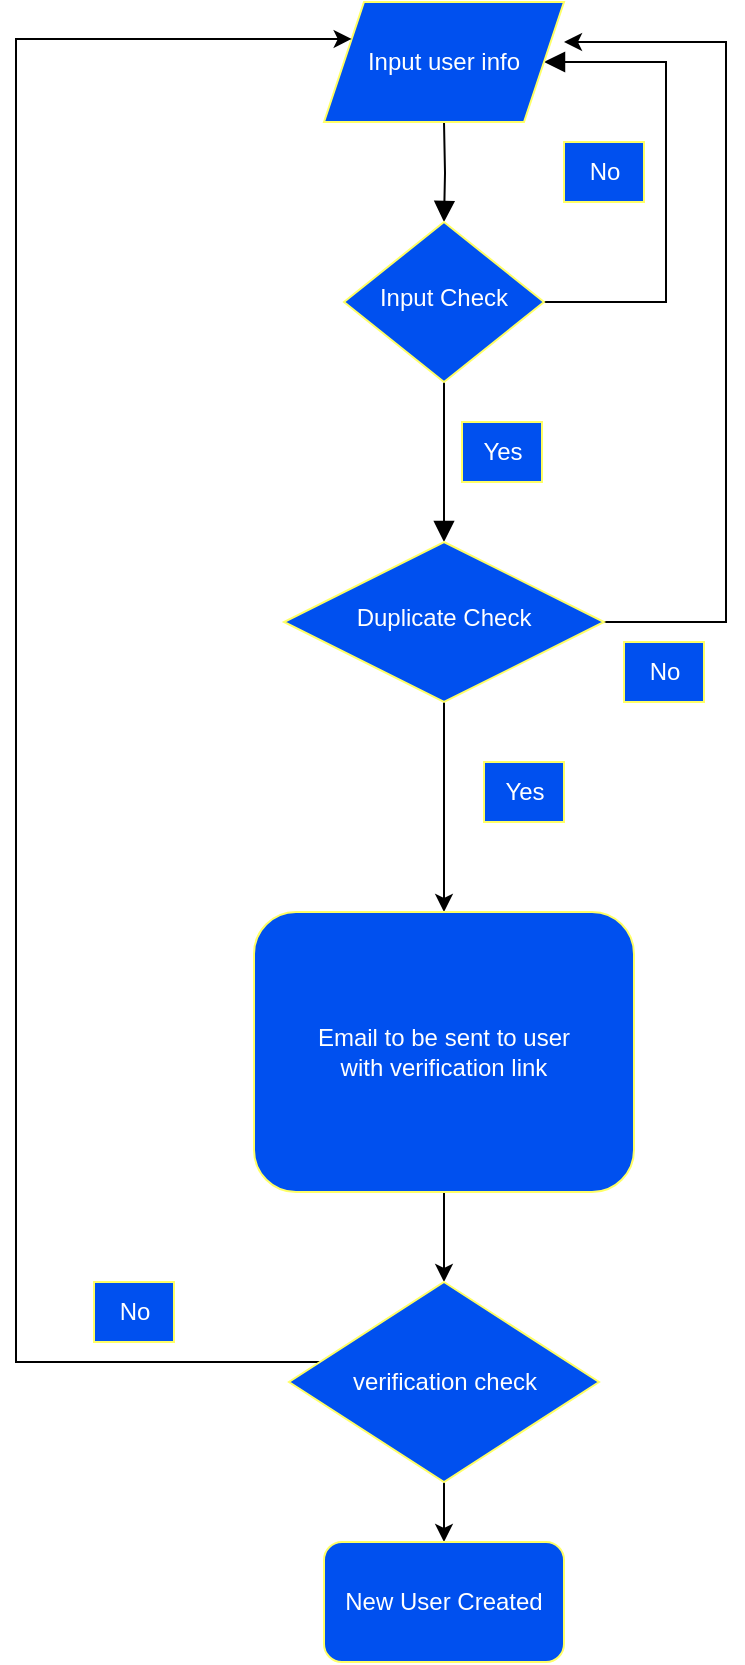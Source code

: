 <mxfile version="21.3.7" type="github">
  <diagram id="C5RBs43oDa-KdzZeNtuy" name="Page-1">
    <mxGraphModel dx="880" dy="452" grid="1" gridSize="10" guides="1" tooltips="1" connect="1" arrows="1" fold="1" page="1" pageScale="1" pageWidth="827" pageHeight="1169" background="none" math="0" shadow="0">
      <root>
        <mxCell id="WIyWlLk6GJQsqaUBKTNV-0" />
        <mxCell id="WIyWlLk6GJQsqaUBKTNV-1" parent="WIyWlLk6GJQsqaUBKTNV-0" />
        <mxCell id="WIyWlLk6GJQsqaUBKTNV-2" value="" style="rounded=0;html=1;jettySize=auto;orthogonalLoop=1;fontSize=11;endArrow=block;endFill=1;endSize=8;strokeWidth=1;shadow=0;labelBackgroundColor=none;edgeStyle=orthogonalEdgeStyle;fillColor=#0050ef;strokeColor=#000000;" parent="WIyWlLk6GJQsqaUBKTNV-1" target="WIyWlLk6GJQsqaUBKTNV-6" edge="1">
          <mxGeometry relative="1" as="geometry">
            <mxPoint x="365" y="160" as="sourcePoint" />
          </mxGeometry>
        </mxCell>
        <mxCell id="WIyWlLk6GJQsqaUBKTNV-4" value="Yes" style="rounded=0;html=1;jettySize=auto;orthogonalLoop=1;fontSize=11;endArrow=block;endFill=1;endSize=8;strokeWidth=1;shadow=0;labelBackgroundColor=none;edgeStyle=orthogonalEdgeStyle;fillColor=#0050ef;strokeColor=#000000;" parent="WIyWlLk6GJQsqaUBKTNV-1" source="WIyWlLk6GJQsqaUBKTNV-6" target="WIyWlLk6GJQsqaUBKTNV-10" edge="1">
          <mxGeometry y="20" relative="1" as="geometry">
            <mxPoint as="offset" />
          </mxGeometry>
        </mxCell>
        <mxCell id="WIyWlLk6GJQsqaUBKTNV-5" value="" style="edgeStyle=orthogonalEdgeStyle;rounded=0;html=1;jettySize=auto;orthogonalLoop=1;fontSize=11;endArrow=block;endFill=1;endSize=8;strokeWidth=1;shadow=0;labelBackgroundColor=none;entryX=1;entryY=0.5;entryDx=0;entryDy=0;fillColor=#0050ef;strokeColor=#000000;" parent="WIyWlLk6GJQsqaUBKTNV-1" source="WIyWlLk6GJQsqaUBKTNV-6" target="vwx101ErvJC0YgzUBZ-5-0" edge="1">
          <mxGeometry y="26" relative="1" as="geometry">
            <mxPoint as="offset" />
            <mxPoint x="475" y="130" as="targetPoint" />
            <Array as="points">
              <mxPoint x="476" y="250" />
              <mxPoint x="476" y="130" />
            </Array>
          </mxGeometry>
        </mxCell>
        <mxCell id="WIyWlLk6GJQsqaUBKTNV-6" value="Input Check" style="rhombus;whiteSpace=wrap;html=1;shadow=0;fontFamily=Helvetica;fontSize=12;align=center;strokeWidth=1;spacing=6;spacingTop=-4;fillColor=#0050ef;fontColor=#ffffff;strokeColor=#FFFF66;" parent="WIyWlLk6GJQsqaUBKTNV-1" vertex="1">
          <mxGeometry x="315" y="210" width="100" height="80" as="geometry" />
        </mxCell>
        <mxCell id="vwx101ErvJC0YgzUBZ-5-3" style="edgeStyle=orthogonalEdgeStyle;rounded=0;orthogonalLoop=1;jettySize=auto;html=1;entryX=0.5;entryY=0;entryDx=0;entryDy=0;fillColor=#0050ef;strokeColor=#000000;" parent="WIyWlLk6GJQsqaUBKTNV-1" source="WIyWlLk6GJQsqaUBKTNV-10" target="WIyWlLk6GJQsqaUBKTNV-11" edge="1">
          <mxGeometry relative="1" as="geometry" />
        </mxCell>
        <mxCell id="vwx101ErvJC0YgzUBZ-5-5" style="edgeStyle=orthogonalEdgeStyle;rounded=0;orthogonalLoop=1;jettySize=auto;html=1;fillColor=#0050ef;strokeColor=#000000;" parent="WIyWlLk6GJQsqaUBKTNV-1" source="WIyWlLk6GJQsqaUBKTNV-10" edge="1">
          <mxGeometry relative="1" as="geometry">
            <mxPoint x="425" y="120" as="targetPoint" />
            <Array as="points">
              <mxPoint x="506" y="410" />
            </Array>
          </mxGeometry>
        </mxCell>
        <mxCell id="WIyWlLk6GJQsqaUBKTNV-10" value="Duplicate Check" style="rhombus;whiteSpace=wrap;html=1;shadow=0;fontFamily=Helvetica;fontSize=12;align=center;strokeWidth=1;spacing=6;spacingTop=-4;fillColor=#0050ef;fontColor=#ffffff;strokeColor=#FFFF66;" parent="WIyWlLk6GJQsqaUBKTNV-1" vertex="1">
          <mxGeometry x="285" y="370" width="160" height="80" as="geometry" />
        </mxCell>
        <mxCell id="vwx101ErvJC0YgzUBZ-5-8" style="edgeStyle=orthogonalEdgeStyle;rounded=0;orthogonalLoop=1;jettySize=auto;html=1;entryX=0.5;entryY=0;entryDx=0;entryDy=0;fillColor=#0050ef;strokeColor=#000000;" parent="WIyWlLk6GJQsqaUBKTNV-1" source="WIyWlLk6GJQsqaUBKTNV-11" target="vwx101ErvJC0YgzUBZ-5-7" edge="1">
          <mxGeometry relative="1" as="geometry" />
        </mxCell>
        <mxCell id="WIyWlLk6GJQsqaUBKTNV-11" value="Email to be sent to user &lt;br&gt;with verification link" style="rounded=1;whiteSpace=wrap;html=1;fontSize=12;glass=0;strokeWidth=1;shadow=0;fillColor=#0050ef;fontColor=#ffffff;strokeColor=#FFFF66;" parent="WIyWlLk6GJQsqaUBKTNV-1" vertex="1">
          <mxGeometry x="270" y="555" width="190" height="140" as="geometry" />
        </mxCell>
        <mxCell id="vwx101ErvJC0YgzUBZ-5-0" value="Input user info" style="shape=parallelogram;perimeter=parallelogramPerimeter;whiteSpace=wrap;html=1;fixedSize=1;fillColor=#0050ef;fontColor=#ffffff;strokeColor=#FFFF66;" parent="WIyWlLk6GJQsqaUBKTNV-1" vertex="1">
          <mxGeometry x="305" y="100" width="120" height="60" as="geometry" />
        </mxCell>
        <mxCell id="vwx101ErvJC0YgzUBZ-5-4" value="Yes" style="text;html=1;align=center;verticalAlign=middle;resizable=0;points=[];autosize=1;strokeColor=#FFFF66;fillColor=#0050ef;fontColor=#ffffff;" parent="WIyWlLk6GJQsqaUBKTNV-1" vertex="1">
          <mxGeometry x="374" y="310" width="40" height="30" as="geometry" />
        </mxCell>
        <mxCell id="vwx101ErvJC0YgzUBZ-5-6" value="No&lt;br&gt;" style="text;html=1;align=center;verticalAlign=middle;resizable=0;points=[];autosize=1;strokeColor=#FFFF66;fillColor=#0050ef;fontColor=#ffffff;" parent="WIyWlLk6GJQsqaUBKTNV-1" vertex="1">
          <mxGeometry x="455" y="420" width="40" height="30" as="geometry" />
        </mxCell>
        <mxCell id="vwx101ErvJC0YgzUBZ-5-9" style="edgeStyle=orthogonalEdgeStyle;rounded=0;orthogonalLoop=1;jettySize=auto;html=1;fillColor=#0050ef;strokeColor=#000000;" parent="WIyWlLk6GJQsqaUBKTNV-1" source="vwx101ErvJC0YgzUBZ-5-7" edge="1">
          <mxGeometry relative="1" as="geometry">
            <mxPoint x="365" y="870" as="targetPoint" />
          </mxGeometry>
        </mxCell>
        <mxCell id="on_IPbUklJ7ipPQUgBjB-1" style="edgeStyle=orthogonalEdgeStyle;rounded=0;orthogonalLoop=1;jettySize=auto;html=1;entryX=0;entryY=0.25;entryDx=0;entryDy=0;" edge="1" parent="WIyWlLk6GJQsqaUBKTNV-1" source="vwx101ErvJC0YgzUBZ-5-7" target="vwx101ErvJC0YgzUBZ-5-0">
          <mxGeometry relative="1" as="geometry">
            <mxPoint x="150" y="130" as="targetPoint" />
            <Array as="points">
              <mxPoint x="151" y="780" />
              <mxPoint x="151" y="119" />
            </Array>
          </mxGeometry>
        </mxCell>
        <mxCell id="vwx101ErvJC0YgzUBZ-5-7" value="verification check" style="rhombus;whiteSpace=wrap;html=1;fillColor=#0050ef;fontColor=#ffffff;strokeColor=#FFFF66;" parent="WIyWlLk6GJQsqaUBKTNV-1" vertex="1">
          <mxGeometry x="287.5" y="740" width="155" height="100" as="geometry" />
        </mxCell>
        <mxCell id="vwx101ErvJC0YgzUBZ-5-10" value="New User Created" style="rounded=1;whiteSpace=wrap;html=1;fillColor=#0050ef;fontColor=#ffffff;strokeColor=#FFFF66;" parent="WIyWlLk6GJQsqaUBKTNV-1" vertex="1">
          <mxGeometry x="305" y="870" width="120" height="60" as="geometry" />
        </mxCell>
        <mxCell id="on_IPbUklJ7ipPQUgBjB-2" value="NO" style="text;html=1;align=center;verticalAlign=middle;resizable=0;points=[];autosize=1;strokeColor=none;fillColor=none;" vertex="1" parent="WIyWlLk6GJQsqaUBKTNV-1">
          <mxGeometry x="190" y="740" width="40" height="30" as="geometry" />
        </mxCell>
        <mxCell id="on_IPbUklJ7ipPQUgBjB-3" value="Yes" style="text;html=1;align=center;verticalAlign=middle;resizable=0;points=[];autosize=1;strokeColor=#FFFF66;fillColor=#0050ef;fontColor=#ffffff;" vertex="1" parent="WIyWlLk6GJQsqaUBKTNV-1">
          <mxGeometry x="385" y="480" width="40" height="30" as="geometry" />
        </mxCell>
        <mxCell id="on_IPbUklJ7ipPQUgBjB-5" value="No&lt;br&gt;" style="text;html=1;align=center;verticalAlign=middle;resizable=0;points=[];autosize=1;strokeColor=#FFFF66;fillColor=#0050ef;fontColor=#ffffff;" vertex="1" parent="WIyWlLk6GJQsqaUBKTNV-1">
          <mxGeometry x="425" y="170" width="40" height="30" as="geometry" />
        </mxCell>
        <mxCell id="on_IPbUklJ7ipPQUgBjB-6" value="No&lt;br&gt;" style="text;html=1;align=center;verticalAlign=middle;resizable=0;points=[];autosize=1;strokeColor=#FFFF66;fillColor=#0050ef;fontColor=#ffffff;" vertex="1" parent="WIyWlLk6GJQsqaUBKTNV-1">
          <mxGeometry x="190" y="740" width="40" height="30" as="geometry" />
        </mxCell>
      </root>
    </mxGraphModel>
  </diagram>
</mxfile>
